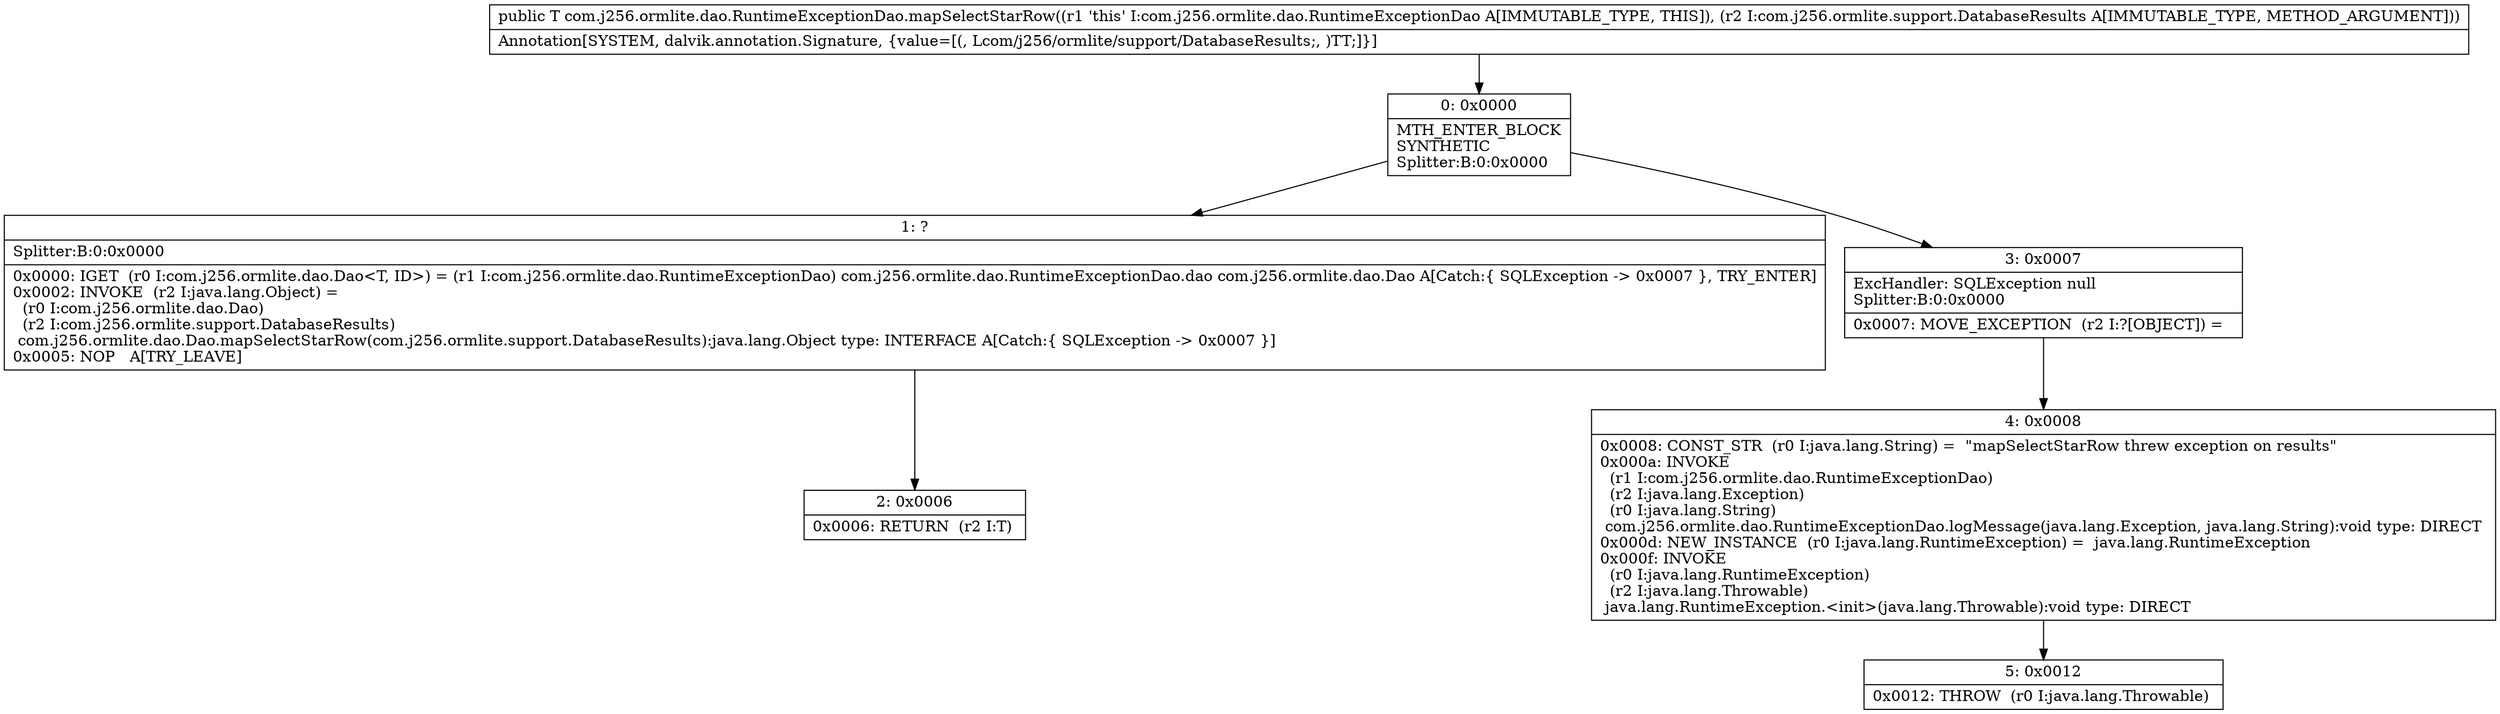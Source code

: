digraph "CFG forcom.j256.ormlite.dao.RuntimeExceptionDao.mapSelectStarRow(Lcom\/j256\/ormlite\/support\/DatabaseResults;)Ljava\/lang\/Object;" {
Node_0 [shape=record,label="{0\:\ 0x0000|MTH_ENTER_BLOCK\lSYNTHETIC\lSplitter:B:0:0x0000\l}"];
Node_1 [shape=record,label="{1\:\ ?|Splitter:B:0:0x0000\l|0x0000: IGET  (r0 I:com.j256.ormlite.dao.Dao\<T, ID\>) = (r1 I:com.j256.ormlite.dao.RuntimeExceptionDao) com.j256.ormlite.dao.RuntimeExceptionDao.dao com.j256.ormlite.dao.Dao A[Catch:\{ SQLException \-\> 0x0007 \}, TRY_ENTER]\l0x0002: INVOKE  (r2 I:java.lang.Object) = \l  (r0 I:com.j256.ormlite.dao.Dao)\l  (r2 I:com.j256.ormlite.support.DatabaseResults)\l com.j256.ormlite.dao.Dao.mapSelectStarRow(com.j256.ormlite.support.DatabaseResults):java.lang.Object type: INTERFACE A[Catch:\{ SQLException \-\> 0x0007 \}]\l0x0005: NOP   A[TRY_LEAVE]\l}"];
Node_2 [shape=record,label="{2\:\ 0x0006|0x0006: RETURN  (r2 I:T) \l}"];
Node_3 [shape=record,label="{3\:\ 0x0007|ExcHandler: SQLException null\lSplitter:B:0:0x0000\l|0x0007: MOVE_EXCEPTION  (r2 I:?[OBJECT]) =  \l}"];
Node_4 [shape=record,label="{4\:\ 0x0008|0x0008: CONST_STR  (r0 I:java.lang.String) =  \"mapSelectStarRow threw exception on results\" \l0x000a: INVOKE  \l  (r1 I:com.j256.ormlite.dao.RuntimeExceptionDao)\l  (r2 I:java.lang.Exception)\l  (r0 I:java.lang.String)\l com.j256.ormlite.dao.RuntimeExceptionDao.logMessage(java.lang.Exception, java.lang.String):void type: DIRECT \l0x000d: NEW_INSTANCE  (r0 I:java.lang.RuntimeException) =  java.lang.RuntimeException \l0x000f: INVOKE  \l  (r0 I:java.lang.RuntimeException)\l  (r2 I:java.lang.Throwable)\l java.lang.RuntimeException.\<init\>(java.lang.Throwable):void type: DIRECT \l}"];
Node_5 [shape=record,label="{5\:\ 0x0012|0x0012: THROW  (r0 I:java.lang.Throwable) \l}"];
MethodNode[shape=record,label="{public T com.j256.ormlite.dao.RuntimeExceptionDao.mapSelectStarRow((r1 'this' I:com.j256.ormlite.dao.RuntimeExceptionDao A[IMMUTABLE_TYPE, THIS]), (r2 I:com.j256.ormlite.support.DatabaseResults A[IMMUTABLE_TYPE, METHOD_ARGUMENT]))  | Annotation[SYSTEM, dalvik.annotation.Signature, \{value=[(, Lcom\/j256\/ormlite\/support\/DatabaseResults;, )TT;]\}]\l}"];
MethodNode -> Node_0;
Node_0 -> Node_1;
Node_0 -> Node_3;
Node_1 -> Node_2;
Node_3 -> Node_4;
Node_4 -> Node_5;
}


